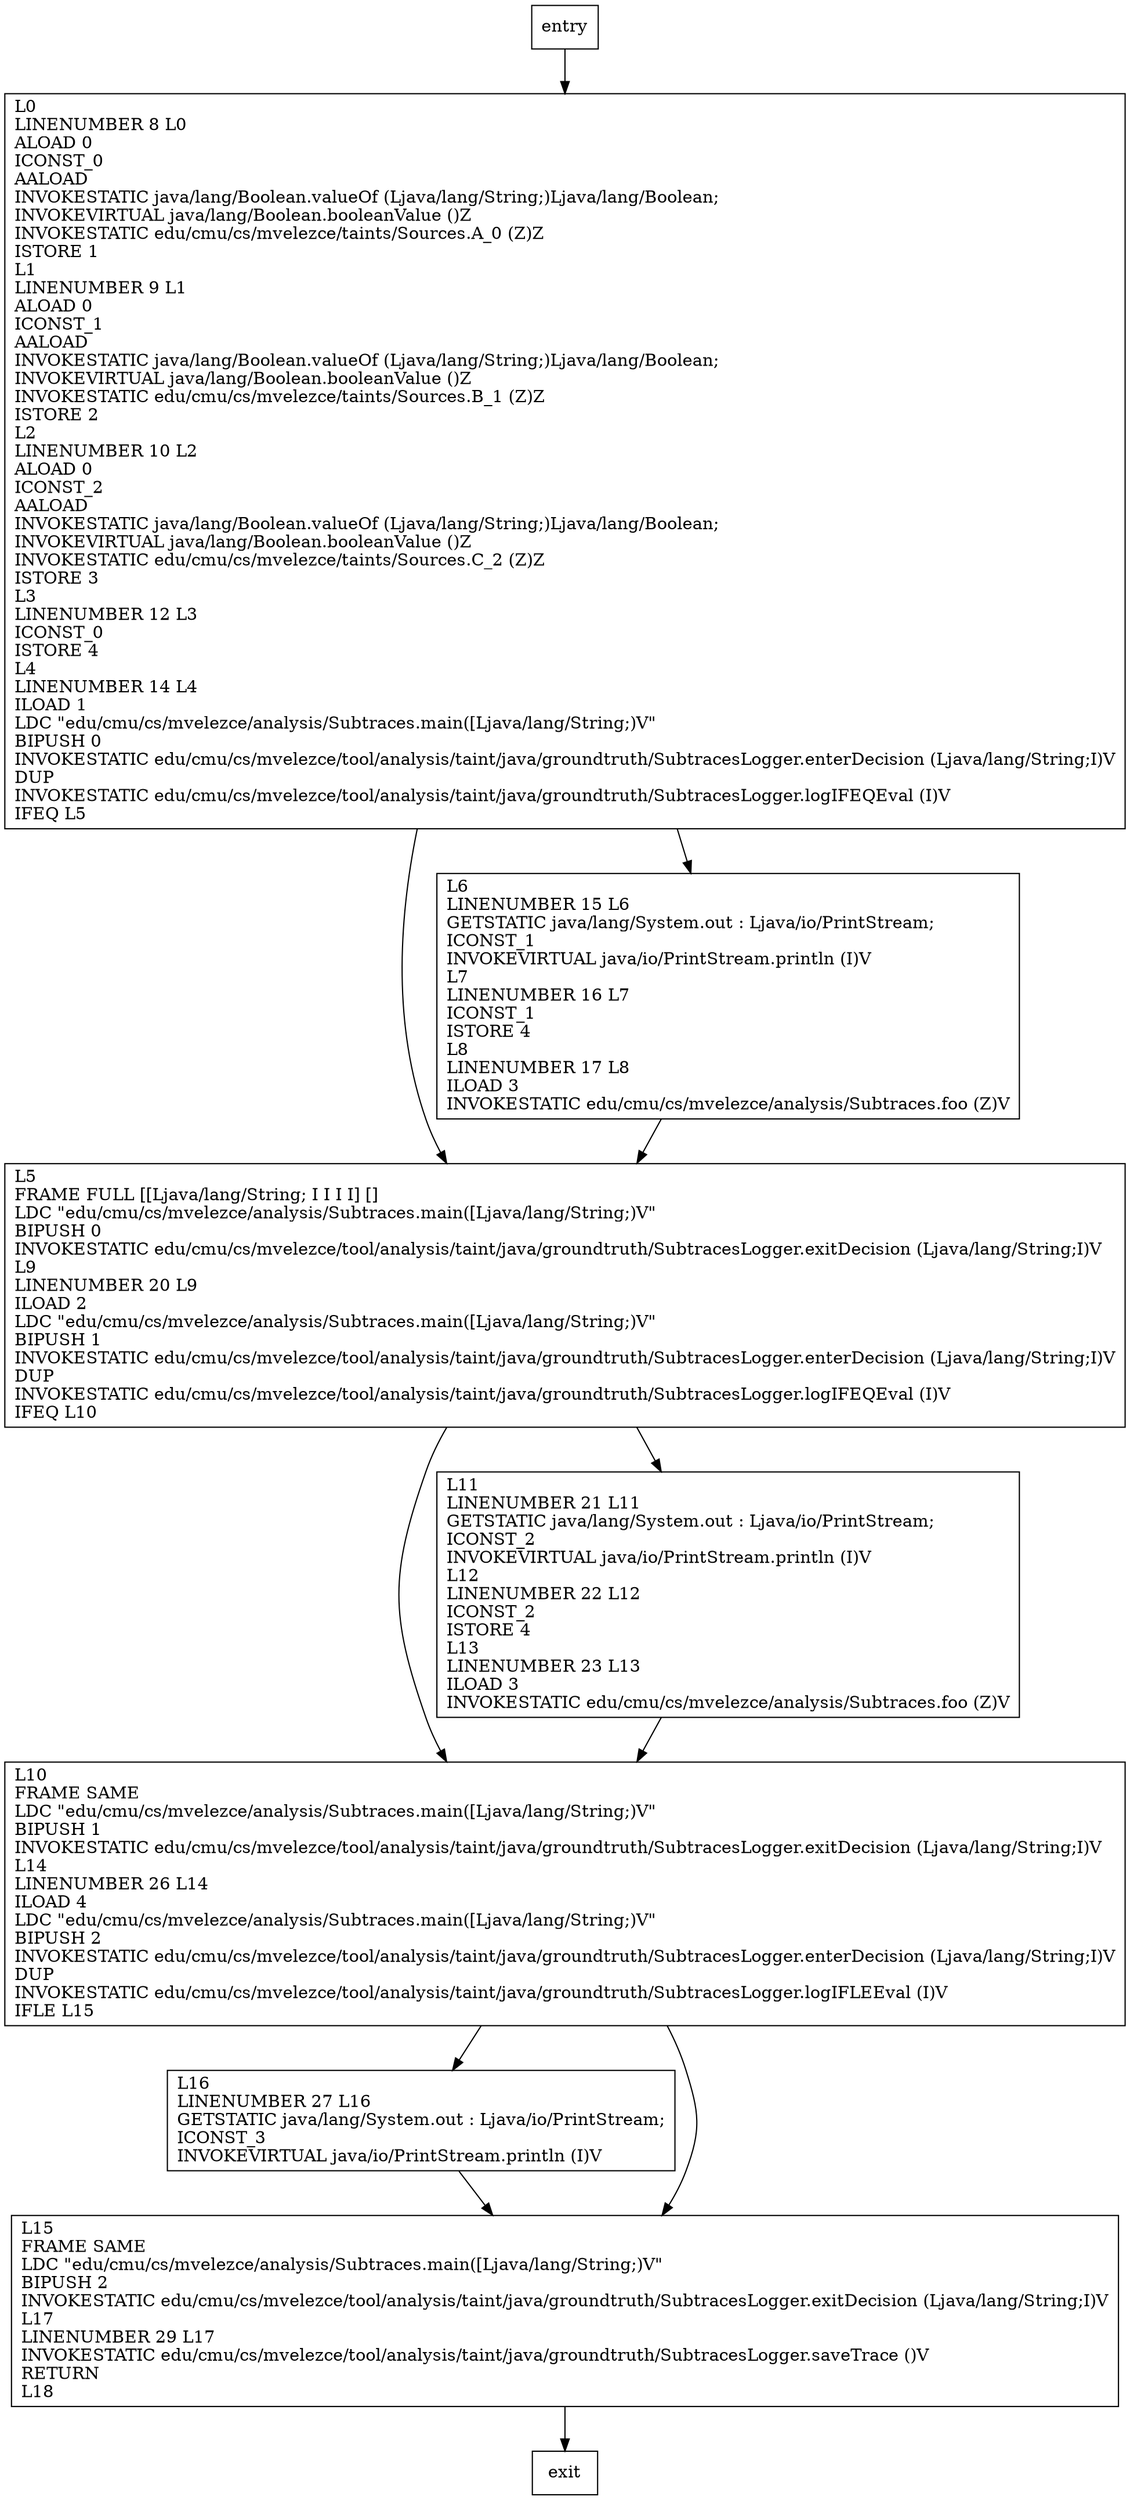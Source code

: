 digraph main {
node [shape=record];
1405521573 [label="L10\lFRAME SAME\lLDC \"edu/cmu/cs/mvelezce/analysis/Subtraces.main([Ljava/lang/String;)V\"\lBIPUSH 1\lINVOKESTATIC edu/cmu/cs/mvelezce/tool/analysis/taint/java/groundtruth/SubtracesLogger.exitDecision (Ljava/lang/String;I)V\lL14\lLINENUMBER 26 L14\lILOAD 4\lLDC \"edu/cmu/cs/mvelezce/analysis/Subtraces.main([Ljava/lang/String;)V\"\lBIPUSH 2\lINVOKESTATIC edu/cmu/cs/mvelezce/tool/analysis/taint/java/groundtruth/SubtracesLogger.enterDecision (Ljava/lang/String;I)V\lDUP\lINVOKESTATIC edu/cmu/cs/mvelezce/tool/analysis/taint/java/groundtruth/SubtracesLogger.logIFLEEval (I)V\lIFLE L15\l"];
1233278553 [label="L5\lFRAME FULL [[Ljava/lang/String; I I I I] []\lLDC \"edu/cmu/cs/mvelezce/analysis/Subtraces.main([Ljava/lang/String;)V\"\lBIPUSH 0\lINVOKESTATIC edu/cmu/cs/mvelezce/tool/analysis/taint/java/groundtruth/SubtracesLogger.exitDecision (Ljava/lang/String;I)V\lL9\lLINENUMBER 20 L9\lILOAD 2\lLDC \"edu/cmu/cs/mvelezce/analysis/Subtraces.main([Ljava/lang/String;)V\"\lBIPUSH 1\lINVOKESTATIC edu/cmu/cs/mvelezce/tool/analysis/taint/java/groundtruth/SubtracesLogger.enterDecision (Ljava/lang/String;I)V\lDUP\lINVOKESTATIC edu/cmu/cs/mvelezce/tool/analysis/taint/java/groundtruth/SubtracesLogger.logIFEQEval (I)V\lIFEQ L10\l"];
175186756 [label="L16\lLINENUMBER 27 L16\lGETSTATIC java/lang/System.out : Ljava/io/PrintStream;\lICONST_3\lINVOKEVIRTUAL java/io/PrintStream.println (I)V\l"];
1707704043 [label="L0\lLINENUMBER 8 L0\lALOAD 0\lICONST_0\lAALOAD\lINVOKESTATIC java/lang/Boolean.valueOf (Ljava/lang/String;)Ljava/lang/Boolean;\lINVOKEVIRTUAL java/lang/Boolean.booleanValue ()Z\lINVOKESTATIC edu/cmu/cs/mvelezce/taints/Sources.A_0 (Z)Z\lISTORE 1\lL1\lLINENUMBER 9 L1\lALOAD 0\lICONST_1\lAALOAD\lINVOKESTATIC java/lang/Boolean.valueOf (Ljava/lang/String;)Ljava/lang/Boolean;\lINVOKEVIRTUAL java/lang/Boolean.booleanValue ()Z\lINVOKESTATIC edu/cmu/cs/mvelezce/taints/Sources.B_1 (Z)Z\lISTORE 2\lL2\lLINENUMBER 10 L2\lALOAD 0\lICONST_2\lAALOAD\lINVOKESTATIC java/lang/Boolean.valueOf (Ljava/lang/String;)Ljava/lang/Boolean;\lINVOKEVIRTUAL java/lang/Boolean.booleanValue ()Z\lINVOKESTATIC edu/cmu/cs/mvelezce/taints/Sources.C_2 (Z)Z\lISTORE 3\lL3\lLINENUMBER 12 L3\lICONST_0\lISTORE 4\lL4\lLINENUMBER 14 L4\lILOAD 1\lLDC \"edu/cmu/cs/mvelezce/analysis/Subtraces.main([Ljava/lang/String;)V\"\lBIPUSH 0\lINVOKESTATIC edu/cmu/cs/mvelezce/tool/analysis/taint/java/groundtruth/SubtracesLogger.enterDecision (Ljava/lang/String;I)V\lDUP\lINVOKESTATIC edu/cmu/cs/mvelezce/tool/analysis/taint/java/groundtruth/SubtracesLogger.logIFEQEval (I)V\lIFEQ L5\l"];
2102828048 [label="L11\lLINENUMBER 21 L11\lGETSTATIC java/lang/System.out : Ljava/io/PrintStream;\lICONST_2\lINVOKEVIRTUAL java/io/PrintStream.println (I)V\lL12\lLINENUMBER 22 L12\lICONST_2\lISTORE 4\lL13\lLINENUMBER 23 L13\lILOAD 3\lINVOKESTATIC edu/cmu/cs/mvelezce/analysis/Subtraces.foo (Z)V\l"];
649932157 [label="L15\lFRAME SAME\lLDC \"edu/cmu/cs/mvelezce/analysis/Subtraces.main([Ljava/lang/String;)V\"\lBIPUSH 2\lINVOKESTATIC edu/cmu/cs/mvelezce/tool/analysis/taint/java/groundtruth/SubtracesLogger.exitDecision (Ljava/lang/String;I)V\lL17\lLINENUMBER 29 L17\lINVOKESTATIC edu/cmu/cs/mvelezce/tool/analysis/taint/java/groundtruth/SubtracesLogger.saveTrace ()V\lRETURN\lL18\l"];
716229124 [label="L6\lLINENUMBER 15 L6\lGETSTATIC java/lang/System.out : Ljava/io/PrintStream;\lICONST_1\lINVOKEVIRTUAL java/io/PrintStream.println (I)V\lL7\lLINENUMBER 16 L7\lICONST_1\lISTORE 4\lL8\lLINENUMBER 17 L8\lILOAD 3\lINVOKESTATIC edu/cmu/cs/mvelezce/analysis/Subtraces.foo (Z)V\l"];
entry;
exit;
entry -> 1707704043;
1405521573 -> 175186756;
1405521573 -> 649932157;
1233278553 -> 1405521573;
1233278553 -> 2102828048;
175186756 -> 649932157;
1707704043 -> 1233278553;
1707704043 -> 716229124;
2102828048 -> 1405521573;
649932157 -> exit;
716229124 -> 1233278553;
}
